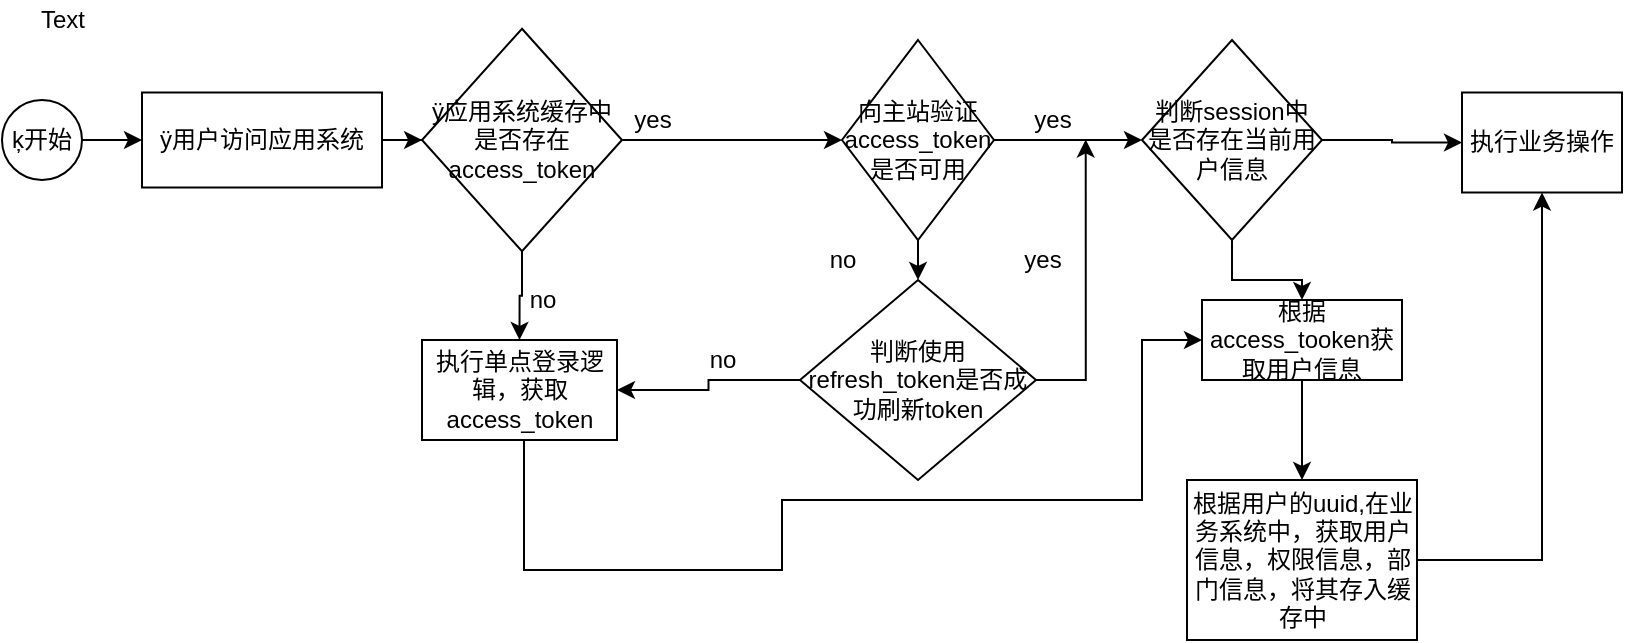 <mxfile version="13.8.8" type="github">
  <diagram id="C5RBs43oDa-KdzZeNtuy" name="Page-1">
    <mxGraphModel dx="716" dy="400" grid="1" gridSize="10" guides="1" tooltips="1" connect="1" arrows="1" fold="1" page="1" pageScale="1" pageWidth="827" pageHeight="1169" math="0" shadow="0">
      <root>
        <mxCell id="WIyWlLk6GJQsqaUBKTNV-0" />
        <mxCell id="WIyWlLk6GJQsqaUBKTNV-1" parent="WIyWlLk6GJQsqaUBKTNV-0" />
        <mxCell id="Bs2OYoqFxbuNCvQHW6bP-23" style="edgeStyle=orthogonalEdgeStyle;rounded=0;orthogonalLoop=1;jettySize=auto;html=1;exitX=1;exitY=0.5;exitDx=0;exitDy=0;entryX=0;entryY=0.5;entryDx=0;entryDy=0;" edge="1" parent="WIyWlLk6GJQsqaUBKTNV-1" source="Bs2OYoqFxbuNCvQHW6bP-21" target="Bs2OYoqFxbuNCvQHW6bP-22">
          <mxGeometry relative="1" as="geometry" />
        </mxCell>
        <mxCell id="Bs2OYoqFxbuNCvQHW6bP-21" value="&lt;font style=&quot;vertical-align: inherit&quot;&gt;&lt;font style=&quot;vertical-align: inherit&quot;&gt;ķ开始&lt;/font&gt;&lt;/font&gt;" style="ellipse;whiteSpace=wrap;html=1;aspect=fixed;" vertex="1" parent="WIyWlLk6GJQsqaUBKTNV-1">
          <mxGeometry x="10" y="80" width="40" height="40" as="geometry" />
        </mxCell>
        <mxCell id="Bs2OYoqFxbuNCvQHW6bP-26" style="edgeStyle=orthogonalEdgeStyle;rounded=0;orthogonalLoop=1;jettySize=auto;html=1;" edge="1" parent="WIyWlLk6GJQsqaUBKTNV-1" source="Bs2OYoqFxbuNCvQHW6bP-22" target="Bs2OYoqFxbuNCvQHW6bP-25">
          <mxGeometry relative="1" as="geometry" />
        </mxCell>
        <mxCell id="Bs2OYoqFxbuNCvQHW6bP-22" value="&lt;font style=&quot;vertical-align: inherit&quot;&gt;&lt;font style=&quot;vertical-align: inherit&quot;&gt;ÿ用户访问应用系统&lt;/font&gt;&lt;/font&gt;" style="rounded=0;whiteSpace=wrap;html=1;" vertex="1" parent="WIyWlLk6GJQsqaUBKTNV-1">
          <mxGeometry x="80" y="76.25" width="120" height="47.5" as="geometry" />
        </mxCell>
        <mxCell id="Bs2OYoqFxbuNCvQHW6bP-28" style="edgeStyle=orthogonalEdgeStyle;rounded=0;orthogonalLoop=1;jettySize=auto;html=1;" edge="1" parent="WIyWlLk6GJQsqaUBKTNV-1" source="Bs2OYoqFxbuNCvQHW6bP-25" target="Bs2OYoqFxbuNCvQHW6bP-29">
          <mxGeometry relative="1" as="geometry">
            <mxPoint x="360" y="100" as="targetPoint" />
          </mxGeometry>
        </mxCell>
        <mxCell id="Bs2OYoqFxbuNCvQHW6bP-41" style="edgeStyle=orthogonalEdgeStyle;rounded=0;orthogonalLoop=1;jettySize=auto;html=1;exitX=0.5;exitY=1;exitDx=0;exitDy=0;entryX=0.5;entryY=0;entryDx=0;entryDy=0;" edge="1" parent="WIyWlLk6GJQsqaUBKTNV-1" source="Bs2OYoqFxbuNCvQHW6bP-25" target="Bs2OYoqFxbuNCvQHW6bP-40">
          <mxGeometry relative="1" as="geometry" />
        </mxCell>
        <mxCell id="Bs2OYoqFxbuNCvQHW6bP-25" value="&lt;font style=&quot;vertical-align: inherit&quot;&gt;&lt;font style=&quot;vertical-align: inherit&quot;&gt;ÿ应用系统缓存中是否存在access_token&lt;/font&gt;&lt;/font&gt;" style="rhombus;whiteSpace=wrap;html=1;" vertex="1" parent="WIyWlLk6GJQsqaUBKTNV-1">
          <mxGeometry x="220" y="44.38" width="100" height="111.25" as="geometry" />
        </mxCell>
        <mxCell id="Bs2OYoqFxbuNCvQHW6bP-31" style="edgeStyle=orthogonalEdgeStyle;rounded=0;orthogonalLoop=1;jettySize=auto;html=1;entryX=0;entryY=0.5;entryDx=0;entryDy=0;" edge="1" parent="WIyWlLk6GJQsqaUBKTNV-1" source="Bs2OYoqFxbuNCvQHW6bP-29" target="Bs2OYoqFxbuNCvQHW6bP-35">
          <mxGeometry relative="1" as="geometry">
            <mxPoint x="470" y="100" as="targetPoint" />
          </mxGeometry>
        </mxCell>
        <mxCell id="Bs2OYoqFxbuNCvQHW6bP-50" style="edgeStyle=orthogonalEdgeStyle;rounded=0;orthogonalLoop=1;jettySize=auto;html=1;exitX=0.5;exitY=1;exitDx=0;exitDy=0;entryX=0.5;entryY=0;entryDx=0;entryDy=0;" edge="1" parent="WIyWlLk6GJQsqaUBKTNV-1" source="Bs2OYoqFxbuNCvQHW6bP-29" target="Bs2OYoqFxbuNCvQHW6bP-49">
          <mxGeometry relative="1" as="geometry" />
        </mxCell>
        <mxCell id="Bs2OYoqFxbuNCvQHW6bP-29" value="&lt;span&gt;向主站验证access_token是否可用&lt;/span&gt;" style="rhombus;whiteSpace=wrap;html=1;" vertex="1" parent="WIyWlLk6GJQsqaUBKTNV-1">
          <mxGeometry x="430" y="50" width="76" height="100" as="geometry" />
        </mxCell>
        <mxCell id="Bs2OYoqFxbuNCvQHW6bP-32" value="yes" style="text;html=1;align=center;verticalAlign=middle;resizable=0;points=[];autosize=1;" vertex="1" parent="WIyWlLk6GJQsqaUBKTNV-1">
          <mxGeometry x="320" y="80" width="30" height="20" as="geometry" />
        </mxCell>
        <mxCell id="Bs2OYoqFxbuNCvQHW6bP-33" value="yes" style="text;html=1;align=center;verticalAlign=middle;resizable=0;points=[];autosize=1;" vertex="1" parent="WIyWlLk6GJQsqaUBKTNV-1">
          <mxGeometry x="520" y="80" width="30" height="20" as="geometry" />
        </mxCell>
        <mxCell id="Bs2OYoqFxbuNCvQHW6bP-34" value="Text" style="text;html=1;align=center;verticalAlign=middle;resizable=0;points=[];autosize=1;" vertex="1" parent="WIyWlLk6GJQsqaUBKTNV-1">
          <mxGeometry x="20" y="30" width="40" height="20" as="geometry" />
        </mxCell>
        <mxCell id="Bs2OYoqFxbuNCvQHW6bP-38" value="" style="edgeStyle=orthogonalEdgeStyle;rounded=0;orthogonalLoop=1;jettySize=auto;html=1;" edge="1" parent="WIyWlLk6GJQsqaUBKTNV-1" source="Bs2OYoqFxbuNCvQHW6bP-35" target="Bs2OYoqFxbuNCvQHW6bP-37">
          <mxGeometry relative="1" as="geometry" />
        </mxCell>
        <mxCell id="Bs2OYoqFxbuNCvQHW6bP-44" style="edgeStyle=orthogonalEdgeStyle;rounded=0;orthogonalLoop=1;jettySize=auto;html=1;exitX=0.5;exitY=1;exitDx=0;exitDy=0;" edge="1" parent="WIyWlLk6GJQsqaUBKTNV-1" source="Bs2OYoqFxbuNCvQHW6bP-35" target="Bs2OYoqFxbuNCvQHW6bP-39">
          <mxGeometry relative="1" as="geometry" />
        </mxCell>
        <mxCell id="Bs2OYoqFxbuNCvQHW6bP-35" value="判断session中是否存在当前用户信息" style="rhombus;whiteSpace=wrap;html=1;" vertex="1" parent="WIyWlLk6GJQsqaUBKTNV-1">
          <mxGeometry x="580" y="50" width="90" height="100" as="geometry" />
        </mxCell>
        <mxCell id="Bs2OYoqFxbuNCvQHW6bP-37" value="执行业务操作" style="whiteSpace=wrap;html=1;" vertex="1" parent="WIyWlLk6GJQsqaUBKTNV-1">
          <mxGeometry x="740" y="76.25" width="80" height="50" as="geometry" />
        </mxCell>
        <mxCell id="Bs2OYoqFxbuNCvQHW6bP-46" style="edgeStyle=orthogonalEdgeStyle;rounded=0;orthogonalLoop=1;jettySize=auto;html=1;" edge="1" parent="WIyWlLk6GJQsqaUBKTNV-1" source="Bs2OYoqFxbuNCvQHW6bP-39" target="Bs2OYoqFxbuNCvQHW6bP-45">
          <mxGeometry relative="1" as="geometry" />
        </mxCell>
        <mxCell id="Bs2OYoqFxbuNCvQHW6bP-39" value="根据access_tooken获取用户信息" style="whiteSpace=wrap;html=1;" vertex="1" parent="WIyWlLk6GJQsqaUBKTNV-1">
          <mxGeometry x="610" y="180" width="100" height="40" as="geometry" />
        </mxCell>
        <mxCell id="Bs2OYoqFxbuNCvQHW6bP-57" style="edgeStyle=orthogonalEdgeStyle;rounded=0;orthogonalLoop=1;jettySize=auto;html=1;entryX=0;entryY=0.5;entryDx=0;entryDy=0;" edge="1" parent="WIyWlLk6GJQsqaUBKTNV-1" source="Bs2OYoqFxbuNCvQHW6bP-40" target="Bs2OYoqFxbuNCvQHW6bP-39">
          <mxGeometry relative="1" as="geometry">
            <mxPoint x="280" y="380" as="targetPoint" />
            <Array as="points">
              <mxPoint x="271" y="315" />
              <mxPoint x="400" y="315" />
              <mxPoint x="400" y="280" />
              <mxPoint x="580" y="280" />
              <mxPoint x="580" y="200" />
            </Array>
          </mxGeometry>
        </mxCell>
        <mxCell id="Bs2OYoqFxbuNCvQHW6bP-40" value="执行单点登录逻辑，获取access_token" style="whiteSpace=wrap;html=1;rotation=0;" vertex="1" parent="WIyWlLk6GJQsqaUBKTNV-1">
          <mxGeometry x="220" y="200" width="97.5" height="50" as="geometry" />
        </mxCell>
        <mxCell id="Bs2OYoqFxbuNCvQHW6bP-42" value="no" style="text;html=1;align=center;verticalAlign=middle;resizable=0;points=[];autosize=1;" vertex="1" parent="WIyWlLk6GJQsqaUBKTNV-1">
          <mxGeometry x="265" y="170" width="30" height="20" as="geometry" />
        </mxCell>
        <mxCell id="Bs2OYoqFxbuNCvQHW6bP-47" style="edgeStyle=orthogonalEdgeStyle;rounded=0;orthogonalLoop=1;jettySize=auto;html=1;exitX=1;exitY=0.5;exitDx=0;exitDy=0;entryX=0.5;entryY=1;entryDx=0;entryDy=0;" edge="1" parent="WIyWlLk6GJQsqaUBKTNV-1" source="Bs2OYoqFxbuNCvQHW6bP-45" target="Bs2OYoqFxbuNCvQHW6bP-37">
          <mxGeometry relative="1" as="geometry" />
        </mxCell>
        <mxCell id="Bs2OYoqFxbuNCvQHW6bP-45" value="根据用户的uuid,在业务系统中，获取用户信息，权限信息，部门信息，将其存入缓存中" style="whiteSpace=wrap;html=1;" vertex="1" parent="WIyWlLk6GJQsqaUBKTNV-1">
          <mxGeometry x="602.5" y="270" width="115" height="80" as="geometry" />
        </mxCell>
        <mxCell id="Bs2OYoqFxbuNCvQHW6bP-51" style="edgeStyle=orthogonalEdgeStyle;rounded=0;orthogonalLoop=1;jettySize=auto;html=1;exitX=1;exitY=0.5;exitDx=0;exitDy=0;entryX=1.062;entryY=0.986;entryDx=0;entryDy=0;entryPerimeter=0;" edge="1" parent="WIyWlLk6GJQsqaUBKTNV-1" source="Bs2OYoqFxbuNCvQHW6bP-49" target="Bs2OYoqFxbuNCvQHW6bP-33">
          <mxGeometry relative="1" as="geometry" />
        </mxCell>
        <mxCell id="Bs2OYoqFxbuNCvQHW6bP-52" style="edgeStyle=orthogonalEdgeStyle;rounded=0;orthogonalLoop=1;jettySize=auto;html=1;entryX=1;entryY=0.5;entryDx=0;entryDy=0;" edge="1" parent="WIyWlLk6GJQsqaUBKTNV-1" source="Bs2OYoqFxbuNCvQHW6bP-49" target="Bs2OYoqFxbuNCvQHW6bP-40">
          <mxGeometry relative="1" as="geometry" />
        </mxCell>
        <mxCell id="Bs2OYoqFxbuNCvQHW6bP-49" value="判断使用refresh_token是否成功刷新token" style="rhombus;whiteSpace=wrap;html=1;" vertex="1" parent="WIyWlLk6GJQsqaUBKTNV-1">
          <mxGeometry x="409" y="170" width="118" height="100" as="geometry" />
        </mxCell>
        <mxCell id="Bs2OYoqFxbuNCvQHW6bP-53" value="no" style="text;html=1;align=center;verticalAlign=middle;resizable=0;points=[];autosize=1;" vertex="1" parent="WIyWlLk6GJQsqaUBKTNV-1">
          <mxGeometry x="415" y="150" width="30" height="20" as="geometry" />
        </mxCell>
        <mxCell id="Bs2OYoqFxbuNCvQHW6bP-55" value="no" style="text;html=1;align=center;verticalAlign=middle;resizable=0;points=[];autosize=1;" vertex="1" parent="WIyWlLk6GJQsqaUBKTNV-1">
          <mxGeometry x="355" y="200" width="30" height="20" as="geometry" />
        </mxCell>
        <mxCell id="Bs2OYoqFxbuNCvQHW6bP-56" value="yes" style="text;html=1;align=center;verticalAlign=middle;resizable=0;points=[];autosize=1;" vertex="1" parent="WIyWlLk6GJQsqaUBKTNV-1">
          <mxGeometry x="515" y="150" width="30" height="20" as="geometry" />
        </mxCell>
      </root>
    </mxGraphModel>
  </diagram>
</mxfile>
